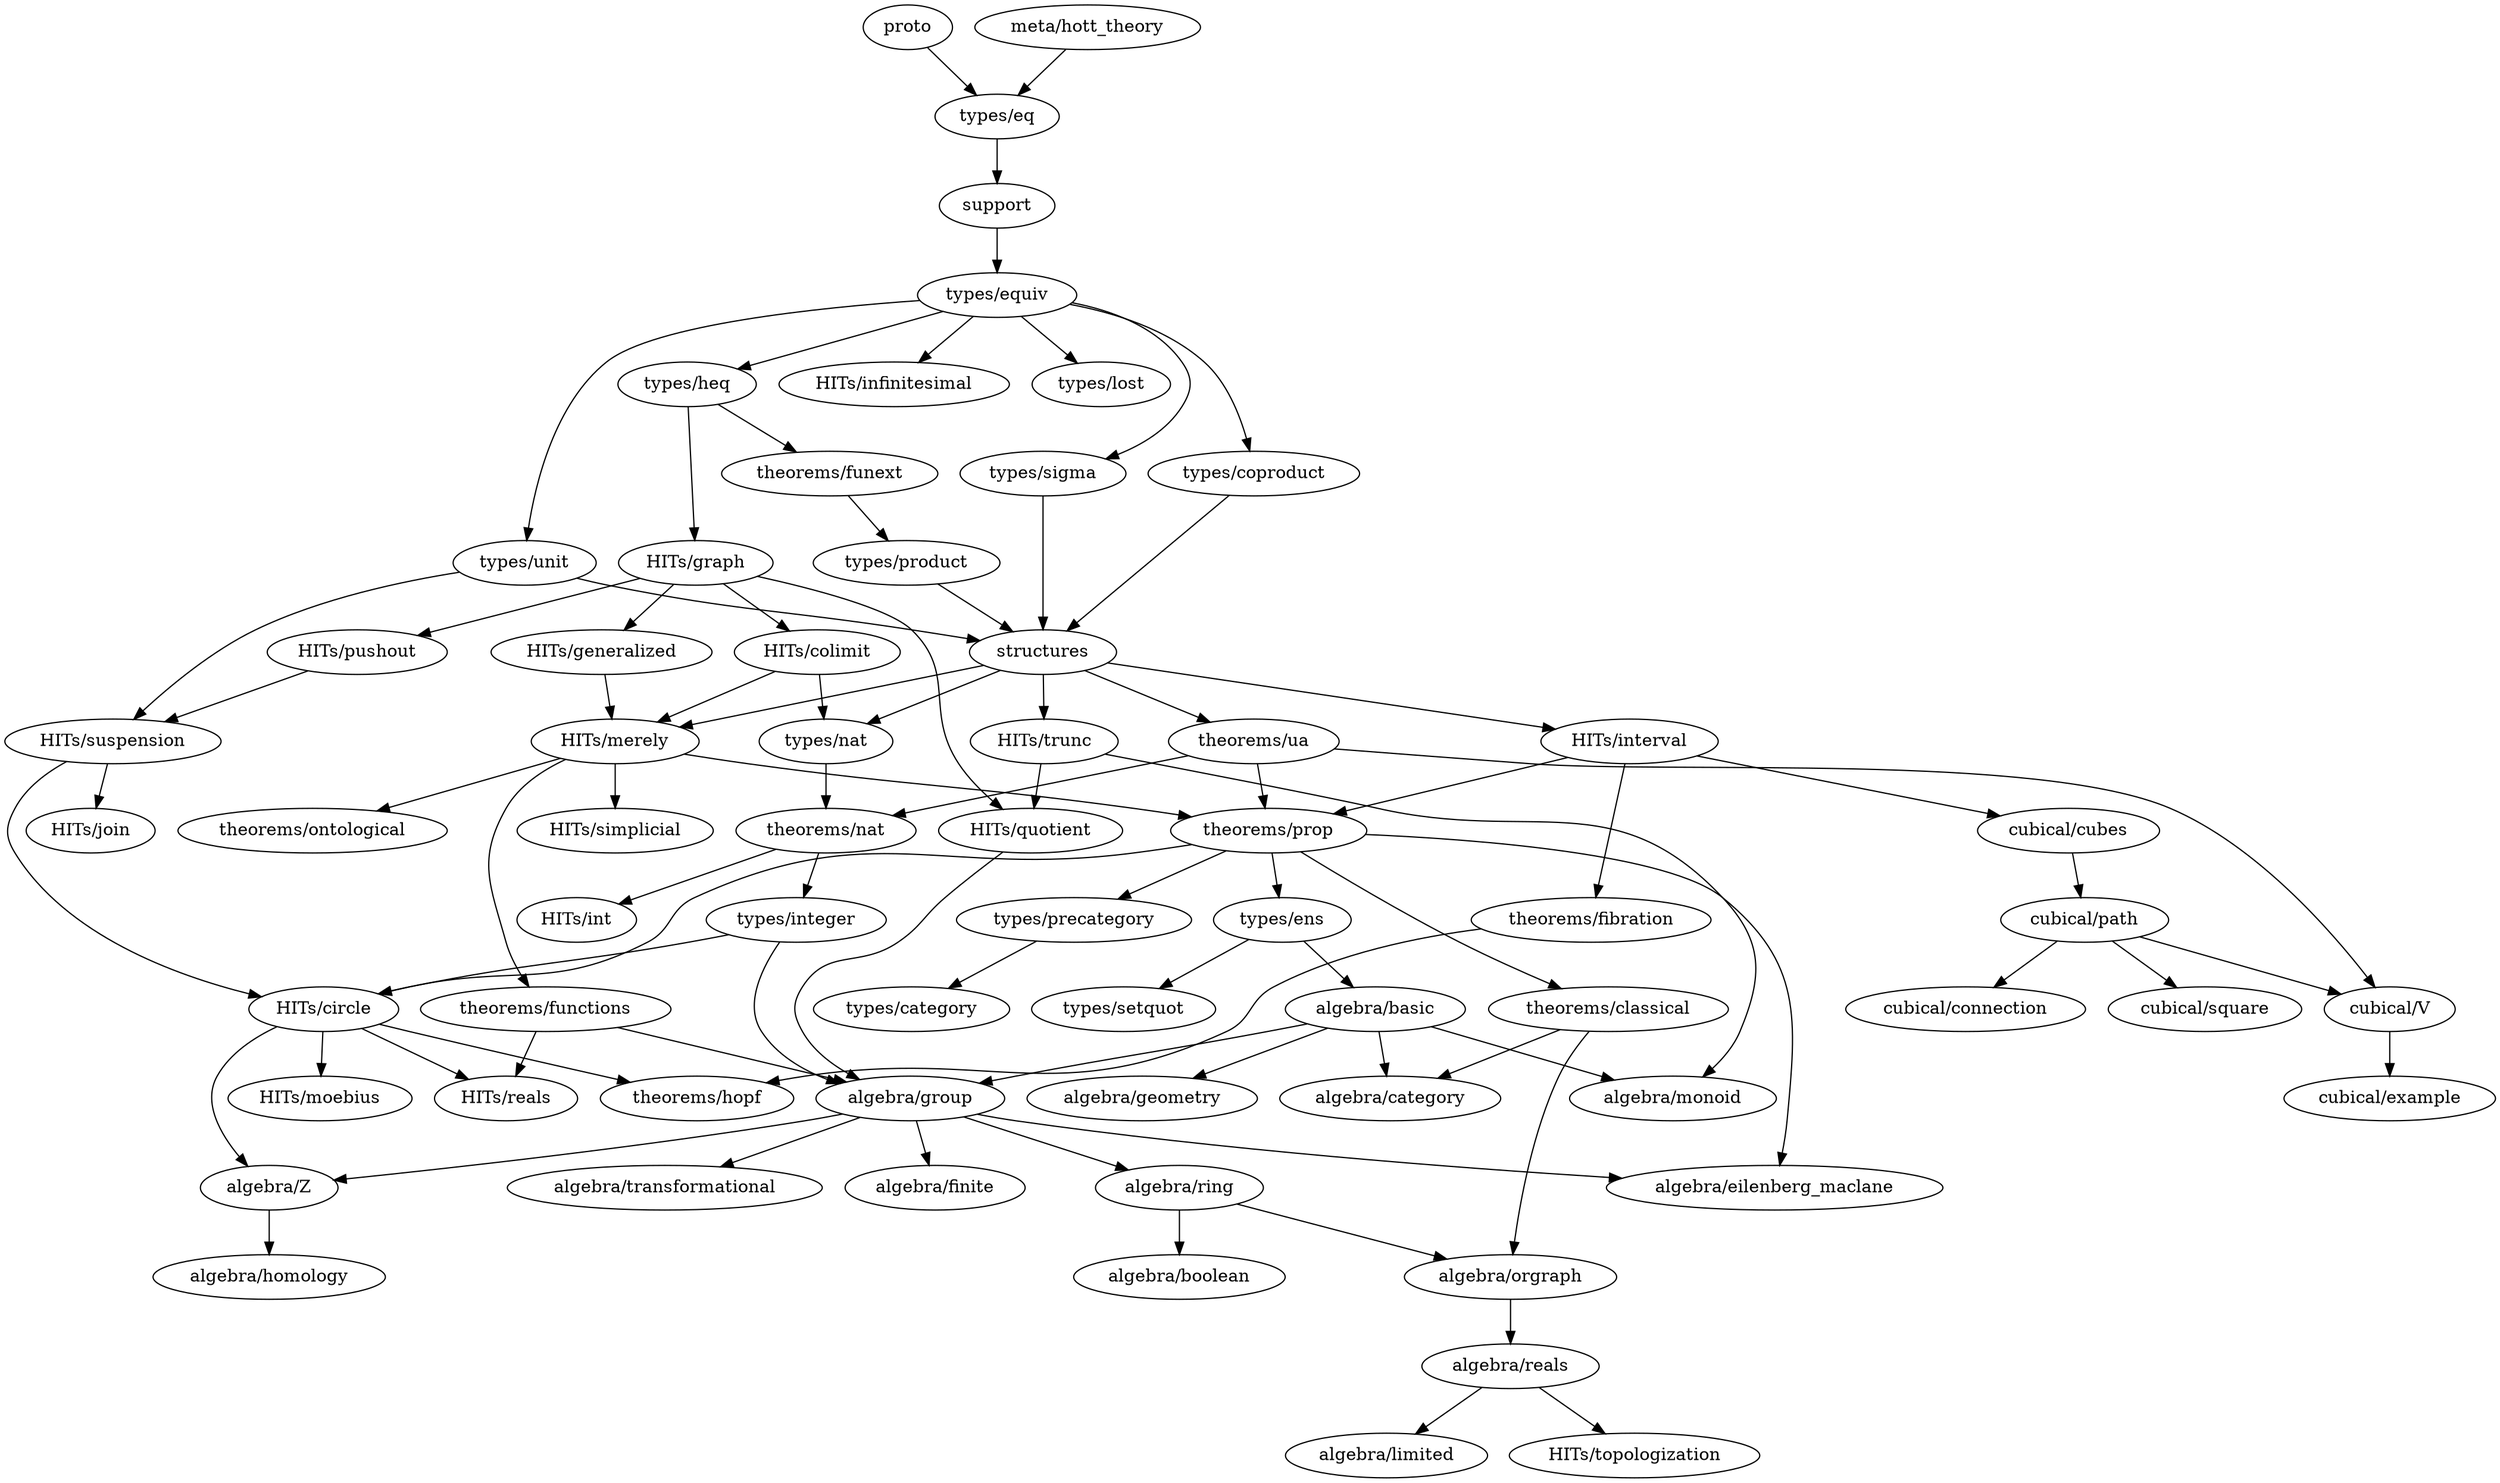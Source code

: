 digraph dependency_map {
  proto -> "types/eq"
  "meta/hott_theory" -> "types/eq"
  support -> "types/equiv"
  structures -> {
    "HITs/interval",
    "HITs/merely",
    "HITs/trunc",
    "types/nat",
    "theorems/ua"
  }

  subgraph algebra {
    "algebra/basic" -> { "algebra/category", "algebra/monoid", "algebra/geometry", "algebra/group" }
    "algebra/boolean"
    "algebra/category"
    "algebra/eilenberg_maclane"
    "algebra/finite"
    "algebra/geometry"
    "algebra/group" -> {
      "algebra/eilenberg_maclane",
      "algebra/finite",
      "algebra/ring",
      "algebra/transformational",
      "algebra/Z"
    }
    "algebra/homology"
    "algebra/limited"
    "algebra/monoid"
    "algebra/orgraph" -> { "algebra/reals" }
    "algebra/reals" -> { "algebra/limited", "HITs/topologization" }
    "algebra/ring" -> { "algebra/boolean", "algebra/orgraph" }
    "algebra/transformational"
    "algebra/Z" -> { "algebra/homology" }
  }

  subgraph types {
    "types/category"
    "types/coproduct" -> { structures }
    "types/eq" -> { support }
    "types/ens" -> { "algebra/basic", "types/setquot" }
    "types/equiv" -> {
      "types/heq",
      "HITs/infinitesimal",
      "types/coproduct",
      "types/lost",
      "types/unit",
      "types/sigma"
    }
    "types/heq" -> {
      "HITs/graph", "theorems/funext"
    }
    "types/integer" -> {
      "algebra/group",
      "HITs/circle"
    }
    "types/lost"
    "types/nat" -> { "theorems/nat" }
    "types/precategory" -> { "types/category" }
    "types/product" -> { structures }
    "types/setquot"
    "types/sigma" -> { structures }
    "types/unit" -> { structures, "HITs/suspension" }
  }

  subgraph HITs {
    "HITs/circle" -> {
      "algebra/Z",
      "theorems/hopf",
      "HITs/moebius",
      "HITs/reals"
    }
    "HITs/colimit" -> { "HITs/merely", "types/nat" }
    "HITs/generalized" -> "HITs/merely"
    "HITs/graph" -> {
      "HITs/colimit",
      "HITs/generalized",
      "HITs/pushout",
      "HITs/quotient"
    }
    "HITs/infinitesimal"
    "HITs/interval" -> {
      "cubical/cubes",
      "theorems/prop",
      "theorems/fibration"
    }
    "HITs/join"
    "HITs/merely" -> {
      "theorems/ontological",
      "theorems/prop",
      "HITs/simplicial",
      "theorems/functions"
    }
    "HITs/moebius"
    "HITs/pushout" -> {
      "HITs/suspension"
    }
    "HITs/quotient" -> { "algebra/group" }
    "HITs/reals"
    "HITs/simplicial"
    "HITs/suspension" -> { "HITs/circle", "HITs/join" }
    "HITs/topologization"
    "HITs/trunc" -> { "algebra/monoid", "HITs/quotient" }
  }

  subgraph cubical {
    "cubical/connection"
    "cubical/cubes" -> "cubical/path"
    "cubical/example"
    "cubical/path" -> {
      "cubical/square",
      "cubical/V",
      "cubical/connection"
    }
    "cubical/square"
    "cubical/V" -> { "cubical/example" }
  }

  subgraph theorems {
    "theorems/classical" -> { "algebra/category", "algebra/orgraph" }
    "theorems/fibration" -> { "theorems/hopf" }
    "theorems/functions" -> { "HITs/reals", "algebra/group" }
    "theorems/funext" -> { "types/product" }
    "theorems/hopf"
    "theorems/ontological"
    "theorems/nat" -> { "HITs/int", "types/integer" }
    "theorems/prop" -> {
      "algebra/eilenberg_maclane",
      "HITs/circle",
      "types/ens",
      "types/precategory",
      "theorems/classical"
    }
    "theorems/ua" -> {
      "theorems/nat",
      "theorems/prop",
      "cubical/V"
    }
  }
}